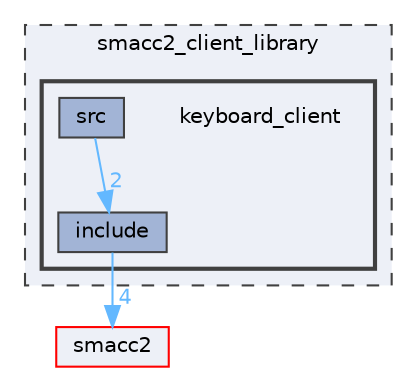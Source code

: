 digraph "smacc2_client_library/keyboard_client"
{
 // LATEX_PDF_SIZE
  bgcolor="transparent";
  edge [fontname=Helvetica,fontsize=10,labelfontname=Helvetica,labelfontsize=10];
  node [fontname=Helvetica,fontsize=10,shape=box,height=0.2,width=0.4];
  compound=true
  subgraph clusterdir_8ab6e731d630f2783f61aa44b19cf7d2 {
    graph [ bgcolor="#edf0f7", pencolor="grey25", label="smacc2_client_library", fontname=Helvetica,fontsize=10 style="filled,dashed", URL="dir_8ab6e731d630f2783f61aa44b19cf7d2.html",tooltip=""]
  subgraph clusterdir_ff4525b710c6992506c47019133aaba2 {
    graph [ bgcolor="#edf0f7", pencolor="grey25", label="", fontname=Helvetica,fontsize=10 style="filled,bold", URL="dir_ff4525b710c6992506c47019133aaba2.html",tooltip=""]
    dir_ff4525b710c6992506c47019133aaba2 [shape=plaintext, label="keyboard_client"];
  dir_538804ced96bb0d8932f6644449f3e0b [label="include", fillcolor="#a2b4d6", color="grey25", style="filled", URL="dir_538804ced96bb0d8932f6644449f3e0b.html",tooltip=""];
  dir_fb8910f3c41f6012ed0a46e24c80368a [label="src", fillcolor="#a2b4d6", color="grey25", style="filled", URL="dir_fb8910f3c41f6012ed0a46e24c80368a.html",tooltip=""];
  }
  }
  dir_ce4c19d6108cf5285f3105ec9cd73bf1 [label="smacc2", fillcolor="#edf0f7", color="red", style="filled", URL="dir_ce4c19d6108cf5285f3105ec9cd73bf1.html",tooltip=""];
  dir_538804ced96bb0d8932f6644449f3e0b->dir_ce4c19d6108cf5285f3105ec9cd73bf1 [headlabel="4", labeldistance=1.5 headhref="dir_000019_000043.html" color="steelblue1" fontcolor="steelblue1"];
  dir_fb8910f3c41f6012ed0a46e24c80368a->dir_538804ced96bb0d8932f6644449f3e0b [headlabel="2", labeldistance=1.5 headhref="dir_000060_000019.html" color="steelblue1" fontcolor="steelblue1"];
}

